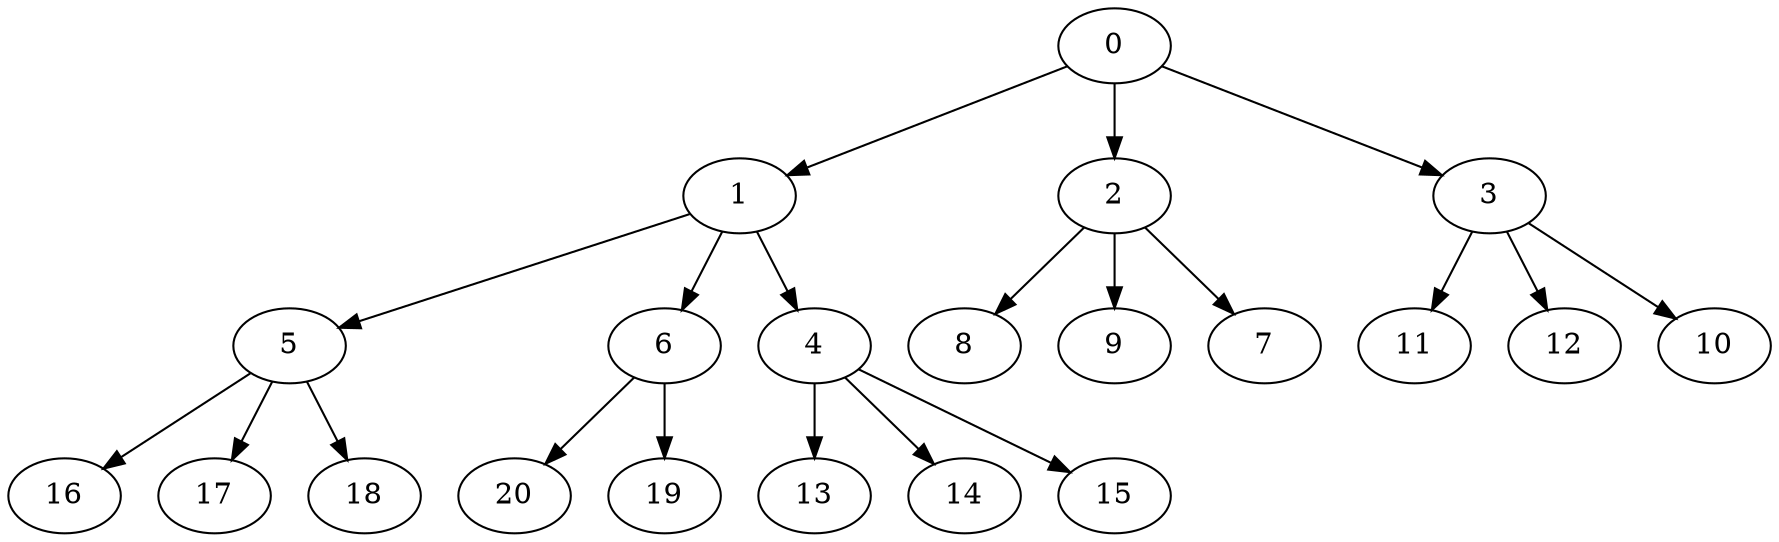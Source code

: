 digraph "OutTree-Balanced-MaxBf-3_Nodes_21_CCR_0.10_WeightType_Random#2" {
	graph ["Duplicate states"=0,
		GraphType=OutTree,
		"Max states in OPEN"=0,
		Modes="120000ms; topo-ordered tasks, ; Pruning: task equivalence, fixed order ready list, ; F-value: ; Optimisation: best schedule length (\
SL) optimisation on equal, ",
		NumberOfTasks=21,
		"Pruned using list schedule length"=400391,
		"States removed from OPEN"=0,
		TargetSystem="Homogeneous-2",
		"Time to schedule (ms)"=1380,
		"Total idle time"=34,
		"Total schedule length"=612,
		"Total sequential time"=1189,
		"Total states created"=834289
	];
	0	["Finish time"=29,
		Processor=0,
		"Start time"=0,
		Weight=29];
	1	["Finish time"=227,
		Processor=1,
		"Start time"=179,
		Weight=48];
	0 -> 1	[Weight=10];
	2	["Finish time"=97,
		Processor=0,
		"Start time"=29,
		Weight=68];
	0 -> 2	[Weight=8];
	3	["Finish time"=131,
		Processor=1,
		"Start time"=34,
		Weight=97];
	0 -> 3	[Weight=5];
	5	["Finish time"=340,
		Processor=0,
		"Start time"=272,
		Weight=68];
	1 -> 5	[Weight=8];
	6	["Finish time"=467,
		Processor=1,
		"Start time"=419,
		Weight=48];
	1 -> 6	[Weight=3];
	4	["Finish time"=371,
		Processor=1,
		"Start time"=352,
		Weight=19];
	1 -> 4	[Weight=7];
	8	["Finish time"=272,
		Processor=0,
		"Start time"=175,
		Weight=97];
	2 -> 8	[Weight=7];
	9	["Finish time"=352,
		Processor=1,
		"Start time"=275,
		Weight=77];
	2 -> 9	[Weight=7];
	7	["Finish time"=136,
		Processor=0,
		"Start time"=97,
		Weight=39];
	2 -> 7	[Weight=10];
	16	["Finish time"=612,
		Processor=1,
		"Start time"=515,
		Weight=97];
	5 -> 16	[Weight=4];
	17	["Finish time"=398,
		Processor=0,
		"Start time"=340,
		Weight=58];
	5 -> 17	[Weight=6];
	18	["Finish time"=419,
		Processor=1,
		"Start time"=371,
		Weight=48];
	5 -> 18	[Weight=7];
	11	["Finish time"=275,
		Processor=1,
		"Start time"=227,
		Weight=48];
	3 -> 11	[Weight=7];
	12	["Finish time"=179,
		Processor=1,
		"Start time"=131,
		Weight=48];
	3 -> 12	[Weight=5];
	10	["Finish time"=175,
		Processor=0,
		"Start time"=136,
		Weight=39];
	3 -> 10	[Weight=2];
	20	["Finish time"=611,
		Processor=0,
		"Start time"=553,
		Weight=58];
	6 -> 20	[Weight=10];
	19	["Finish time"=553,
		Processor=0,
		"Start time"=514,
		Weight=39];
	6 -> 19	[Weight=4];
	13	["Finish time"=514,
		Processor=0,
		"Start time"=456,
		Weight=58];
	4 -> 13	[Weight=4];
	14	["Finish time"=456,
		Processor=0,
		"Start time"=398,
		Weight=58];
	4 -> 14	[Weight=3];
	15	["Finish time"=515,
		Processor=1,
		"Start time"=467,
		Weight=48];
	4 -> 15	[Weight=2];
}
